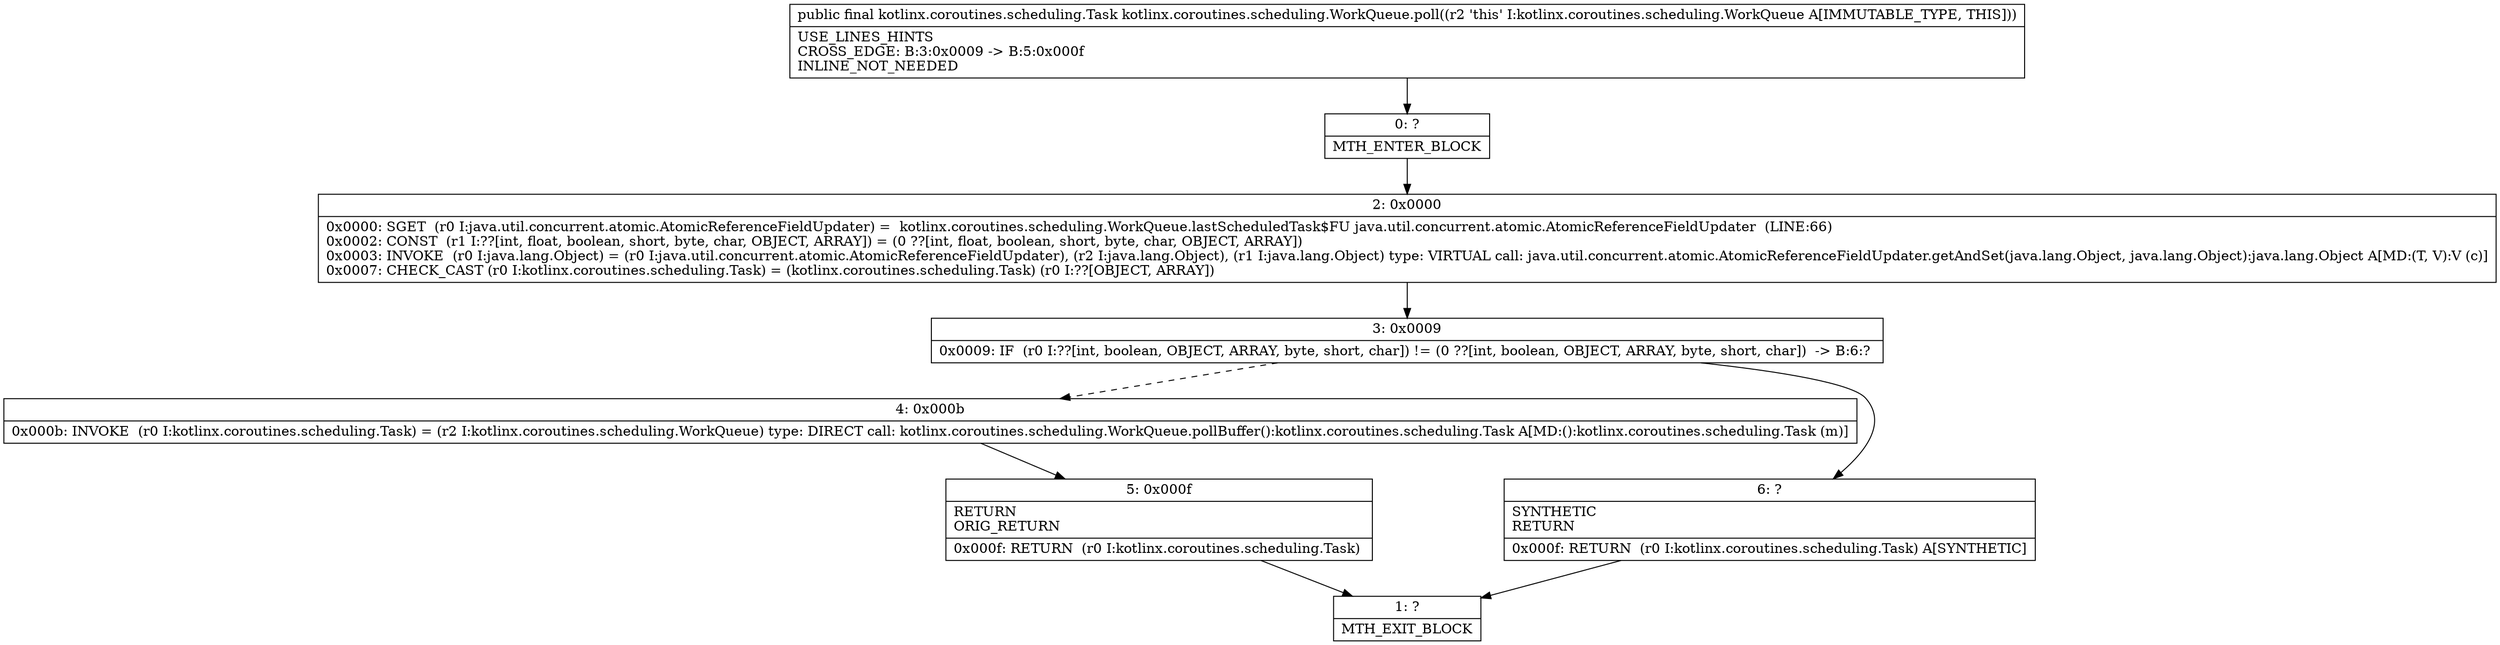 digraph "CFG forkotlinx.coroutines.scheduling.WorkQueue.poll()Lkotlinx\/coroutines\/scheduling\/Task;" {
Node_0 [shape=record,label="{0\:\ ?|MTH_ENTER_BLOCK\l}"];
Node_2 [shape=record,label="{2\:\ 0x0000|0x0000: SGET  (r0 I:java.util.concurrent.atomic.AtomicReferenceFieldUpdater) =  kotlinx.coroutines.scheduling.WorkQueue.lastScheduledTask$FU java.util.concurrent.atomic.AtomicReferenceFieldUpdater  (LINE:66)\l0x0002: CONST  (r1 I:??[int, float, boolean, short, byte, char, OBJECT, ARRAY]) = (0 ??[int, float, boolean, short, byte, char, OBJECT, ARRAY]) \l0x0003: INVOKE  (r0 I:java.lang.Object) = (r0 I:java.util.concurrent.atomic.AtomicReferenceFieldUpdater), (r2 I:java.lang.Object), (r1 I:java.lang.Object) type: VIRTUAL call: java.util.concurrent.atomic.AtomicReferenceFieldUpdater.getAndSet(java.lang.Object, java.lang.Object):java.lang.Object A[MD:(T, V):V (c)]\l0x0007: CHECK_CAST (r0 I:kotlinx.coroutines.scheduling.Task) = (kotlinx.coroutines.scheduling.Task) (r0 I:??[OBJECT, ARRAY]) \l}"];
Node_3 [shape=record,label="{3\:\ 0x0009|0x0009: IF  (r0 I:??[int, boolean, OBJECT, ARRAY, byte, short, char]) != (0 ??[int, boolean, OBJECT, ARRAY, byte, short, char])  \-\> B:6:? \l}"];
Node_4 [shape=record,label="{4\:\ 0x000b|0x000b: INVOKE  (r0 I:kotlinx.coroutines.scheduling.Task) = (r2 I:kotlinx.coroutines.scheduling.WorkQueue) type: DIRECT call: kotlinx.coroutines.scheduling.WorkQueue.pollBuffer():kotlinx.coroutines.scheduling.Task A[MD:():kotlinx.coroutines.scheduling.Task (m)]\l}"];
Node_5 [shape=record,label="{5\:\ 0x000f|RETURN\lORIG_RETURN\l|0x000f: RETURN  (r0 I:kotlinx.coroutines.scheduling.Task) \l}"];
Node_1 [shape=record,label="{1\:\ ?|MTH_EXIT_BLOCK\l}"];
Node_6 [shape=record,label="{6\:\ ?|SYNTHETIC\lRETURN\l|0x000f: RETURN  (r0 I:kotlinx.coroutines.scheduling.Task) A[SYNTHETIC]\l}"];
MethodNode[shape=record,label="{public final kotlinx.coroutines.scheduling.Task kotlinx.coroutines.scheduling.WorkQueue.poll((r2 'this' I:kotlinx.coroutines.scheduling.WorkQueue A[IMMUTABLE_TYPE, THIS]))  | USE_LINES_HINTS\lCROSS_EDGE: B:3:0x0009 \-\> B:5:0x000f\lINLINE_NOT_NEEDED\l}"];
MethodNode -> Node_0;Node_0 -> Node_2;
Node_2 -> Node_3;
Node_3 -> Node_4[style=dashed];
Node_3 -> Node_6;
Node_4 -> Node_5;
Node_5 -> Node_1;
Node_6 -> Node_1;
}

